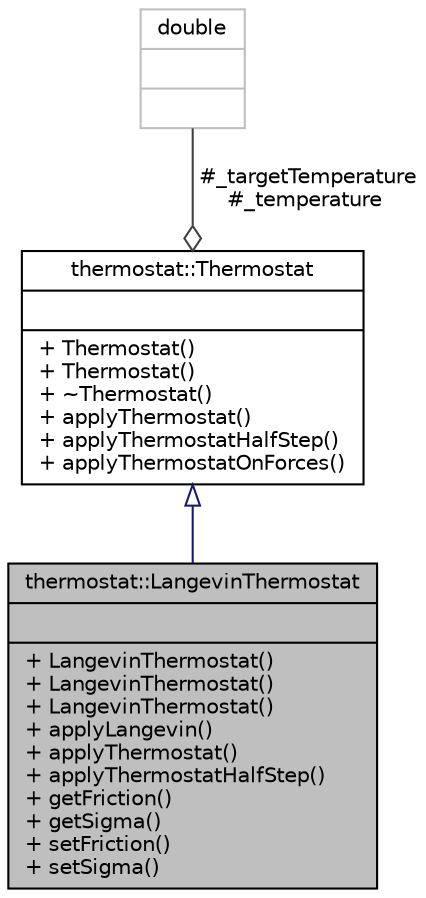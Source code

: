 digraph "thermostat::LangevinThermostat"
{
 // LATEX_PDF_SIZE
  edge [fontname="Helvetica",fontsize="10",labelfontname="Helvetica",labelfontsize="10"];
  node [fontname="Helvetica",fontsize="10",shape=record];
  Node1 [label="{thermostat::LangevinThermostat\n||+ LangevinThermostat()\l+ LangevinThermostat()\l+ LangevinThermostat()\l+ applyLangevin()\l+ applyThermostat()\l+ applyThermostatHalfStep()\l+ getFriction()\l+ getSigma()\l+ setFriction()\l+ setSigma()\l}",height=0.2,width=0.4,color="black", fillcolor="grey75", style="filled", fontcolor="black",tooltip=" "];
  Node2 -> Node1 [dir="back",color="midnightblue",fontsize="10",style="solid",arrowtail="onormal",fontname="Helvetica"];
  Node2 [label="{thermostat::Thermostat\n||+ Thermostat()\l+ Thermostat()\l+ ~Thermostat()\l+ applyThermostat()\l+ applyThermostatHalfStep()\l+ applyThermostatOnForces()\l}",height=0.2,width=0.4,color="black", fillcolor="white", style="filled",URL="$classthermostat_1_1Thermostat.html",tooltip="Thermostat is a base class for all thermostats."];
  Node3 -> Node2 [color="grey25",fontsize="10",style="solid",label=" #_targetTemperature\n#_temperature" ,arrowhead="odiamond",fontname="Helvetica"];
  Node3 [label="{double\n||}",height=0.2,width=0.4,color="grey75", fillcolor="white", style="filled",tooltip=" "];
}
